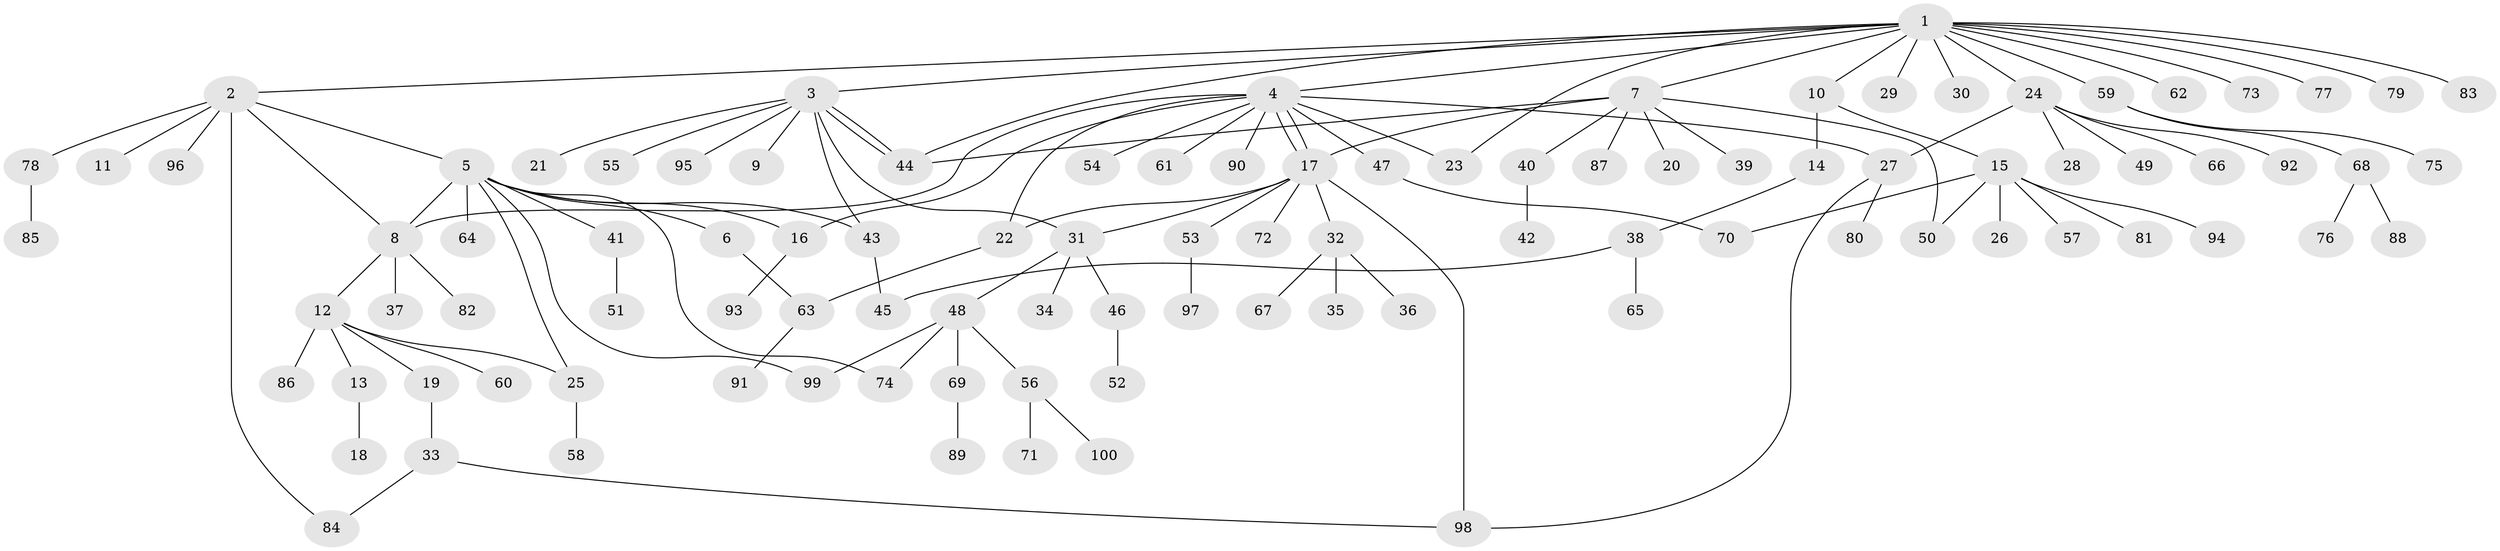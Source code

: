 // Generated by graph-tools (version 1.1) at 2025/38/02/21/25 10:38:53]
// undirected, 100 vertices, 122 edges
graph export_dot {
graph [start="1"]
  node [color=gray90,style=filled];
  1;
  2;
  3;
  4;
  5;
  6;
  7;
  8;
  9;
  10;
  11;
  12;
  13;
  14;
  15;
  16;
  17;
  18;
  19;
  20;
  21;
  22;
  23;
  24;
  25;
  26;
  27;
  28;
  29;
  30;
  31;
  32;
  33;
  34;
  35;
  36;
  37;
  38;
  39;
  40;
  41;
  42;
  43;
  44;
  45;
  46;
  47;
  48;
  49;
  50;
  51;
  52;
  53;
  54;
  55;
  56;
  57;
  58;
  59;
  60;
  61;
  62;
  63;
  64;
  65;
  66;
  67;
  68;
  69;
  70;
  71;
  72;
  73;
  74;
  75;
  76;
  77;
  78;
  79;
  80;
  81;
  82;
  83;
  84;
  85;
  86;
  87;
  88;
  89;
  90;
  91;
  92;
  93;
  94;
  95;
  96;
  97;
  98;
  99;
  100;
  1 -- 2;
  1 -- 3;
  1 -- 4;
  1 -- 7;
  1 -- 10;
  1 -- 23;
  1 -- 24;
  1 -- 29;
  1 -- 30;
  1 -- 44;
  1 -- 59;
  1 -- 62;
  1 -- 73;
  1 -- 77;
  1 -- 79;
  1 -- 83;
  2 -- 5;
  2 -- 8;
  2 -- 11;
  2 -- 78;
  2 -- 84;
  2 -- 96;
  3 -- 9;
  3 -- 21;
  3 -- 31;
  3 -- 43;
  3 -- 44;
  3 -- 44;
  3 -- 55;
  3 -- 95;
  4 -- 8;
  4 -- 16;
  4 -- 17;
  4 -- 17;
  4 -- 22;
  4 -- 23;
  4 -- 27;
  4 -- 47;
  4 -- 54;
  4 -- 61;
  4 -- 90;
  5 -- 6;
  5 -- 8;
  5 -- 16;
  5 -- 25;
  5 -- 41;
  5 -- 43;
  5 -- 64;
  5 -- 74;
  5 -- 99;
  6 -- 63;
  7 -- 17;
  7 -- 20;
  7 -- 39;
  7 -- 40;
  7 -- 44;
  7 -- 50;
  7 -- 87;
  8 -- 12;
  8 -- 37;
  8 -- 82;
  10 -- 14;
  10 -- 15;
  12 -- 13;
  12 -- 19;
  12 -- 25;
  12 -- 60;
  12 -- 86;
  13 -- 18;
  14 -- 38;
  15 -- 26;
  15 -- 50;
  15 -- 57;
  15 -- 70;
  15 -- 81;
  15 -- 94;
  16 -- 93;
  17 -- 22;
  17 -- 31;
  17 -- 32;
  17 -- 53;
  17 -- 72;
  17 -- 98;
  19 -- 33;
  22 -- 63;
  24 -- 27;
  24 -- 28;
  24 -- 49;
  24 -- 66;
  24 -- 92;
  25 -- 58;
  27 -- 80;
  27 -- 98;
  31 -- 34;
  31 -- 46;
  31 -- 48;
  32 -- 35;
  32 -- 36;
  32 -- 67;
  33 -- 84;
  33 -- 98;
  38 -- 45;
  38 -- 65;
  40 -- 42;
  41 -- 51;
  43 -- 45;
  46 -- 52;
  47 -- 70;
  48 -- 56;
  48 -- 69;
  48 -- 74;
  48 -- 99;
  53 -- 97;
  56 -- 71;
  56 -- 100;
  59 -- 68;
  59 -- 75;
  63 -- 91;
  68 -- 76;
  68 -- 88;
  69 -- 89;
  78 -- 85;
}
